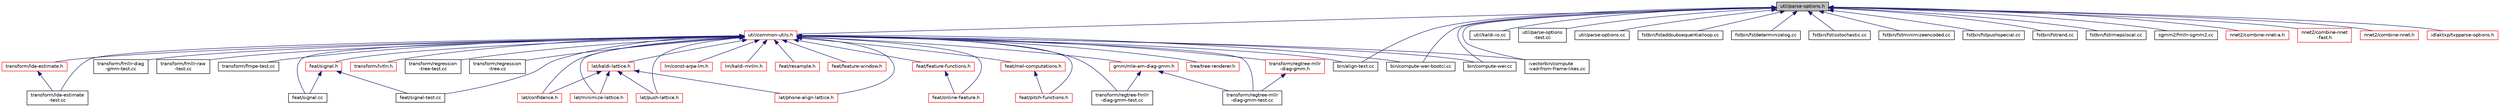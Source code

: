 digraph "util/parse-options.h"
{
  edge [fontname="Helvetica",fontsize="10",labelfontname="Helvetica",labelfontsize="10"];
  node [fontname="Helvetica",fontsize="10",shape=record];
  Node27 [label="util/parse-options.h",height=0.2,width=0.4,color="black", fillcolor="grey75", style="filled", fontcolor="black"];
  Node27 -> Node28 [dir="back",color="midnightblue",fontsize="10",style="solid",fontname="Helvetica"];
  Node28 [label="util/common-utils.h",height=0.2,width=0.4,color="red", fillcolor="white", style="filled",URL="$common-utils_8h.html"];
  Node28 -> Node29 [dir="back",color="midnightblue",fontsize="10",style="solid",fontname="Helvetica"];
  Node29 [label="feat/resample.h",height=0.2,width=0.4,color="red", fillcolor="white", style="filled",URL="$resample_8h.html",tooltip="] "];
  Node28 -> Node60 [dir="back",color="midnightblue",fontsize="10",style="solid",fontname="Helvetica"];
  Node60 [label="feat/feature-window.h",height=0.2,width=0.4,color="red", fillcolor="white", style="filled",URL="$feature-window_8h.html"];
  Node28 -> Node70 [dir="back",color="midnightblue",fontsize="10",style="solid",fontname="Helvetica"];
  Node70 [label="feat/feature-functions.h",height=0.2,width=0.4,color="red", fillcolor="white", style="filled",URL="$feature-functions_8h.html"];
  Node70 -> Node35 [dir="back",color="midnightblue",fontsize="10",style="solid",fontname="Helvetica"];
  Node35 [label="feat/online-feature.h",height=0.2,width=0.4,color="red", fillcolor="white", style="filled",URL="$online-feature_8h.html"];
  Node28 -> Node81 [dir="back",color="midnightblue",fontsize="10",style="solid",fontname="Helvetica"];
  Node81 [label="feat/mel-computations.h",height=0.2,width=0.4,color="red", fillcolor="white", style="filled",URL="$mel-computations_8h.html"];
  Node81 -> Node82 [dir="back",color="midnightblue",fontsize="10",style="solid",fontname="Helvetica"];
  Node82 [label="feat/pitch-functions.h",height=0.2,width=0.4,color="red", fillcolor="white", style="filled",URL="$pitch-functions_8h.html"];
  Node28 -> Node35 [dir="back",color="midnightblue",fontsize="10",style="solid",fontname="Helvetica"];
  Node28 -> Node82 [dir="back",color="midnightblue",fontsize="10",style="solid",fontname="Helvetica"];
  Node28 -> Node86 [dir="back",color="midnightblue",fontsize="10",style="solid",fontname="Helvetica"];
  Node86 [label="feat/signal-test.cc",height=0.2,width=0.4,color="black", fillcolor="white", style="filled",URL="$signal-test_8cc.html"];
  Node28 -> Node87 [dir="back",color="midnightblue",fontsize="10",style="solid",fontname="Helvetica"];
  Node87 [label="feat/signal.h",height=0.2,width=0.4,color="red", fillcolor="white", style="filled",URL="$signal_8h.html"];
  Node87 -> Node86 [dir="back",color="midnightblue",fontsize="10",style="solid",fontname="Helvetica"];
  Node87 -> Node88 [dir="back",color="midnightblue",fontsize="10",style="solid",fontname="Helvetica"];
  Node88 [label="feat/signal.cc",height=0.2,width=0.4,color="black", fillcolor="white", style="filled",URL="$signal_8cc.html"];
  Node28 -> Node88 [dir="back",color="midnightblue",fontsize="10",style="solid",fontname="Helvetica"];
  Node28 -> Node91 [dir="back",color="midnightblue",fontsize="10",style="solid",fontname="Helvetica"];
  Node91 [label="tree/tree-renderer.h",height=0.2,width=0.4,color="red", fillcolor="white", style="filled",URL="$tree-renderer_8h.html"];
  Node28 -> Node94 [dir="back",color="midnightblue",fontsize="10",style="solid",fontname="Helvetica"];
  Node94 [label="transform/regtree-mllr\l-diag-gmm.h",height=0.2,width=0.4,color="red", fillcolor="white", style="filled",URL="$regtree-mllr-diag-gmm_8h.html"];
  Node94 -> Node110 [dir="back",color="midnightblue",fontsize="10",style="solid",fontname="Helvetica"];
  Node110 [label="transform/regtree-mllr\l-diag-gmm-test.cc",height=0.2,width=0.4,color="black", fillcolor="white", style="filled",URL="$regtree-mllr-diag-gmm-test_8cc.html"];
  Node28 -> Node113 [dir="back",color="midnightblue",fontsize="10",style="solid",fontname="Helvetica"];
  Node113 [label="gmm/mle-am-diag-gmm.h",height=0.2,width=0.4,color="red", fillcolor="white", style="filled",URL="$mle-am-diag-gmm_8h.html"];
  Node113 -> Node142 [dir="back",color="midnightblue",fontsize="10",style="solid",fontname="Helvetica"];
  Node142 [label="transform/regtree-fmllr\l-diag-gmm-test.cc",height=0.2,width=0.4,color="black", fillcolor="white", style="filled",URL="$regtree-fmllr-diag-gmm-test_8cc.html"];
  Node113 -> Node110 [dir="back",color="midnightblue",fontsize="10",style="solid",fontname="Helvetica"];
  Node28 -> Node156 [dir="back",color="midnightblue",fontsize="10",style="solid",fontname="Helvetica"];
  Node156 [label="transform/fmllr-diag\l-gmm-test.cc",height=0.2,width=0.4,color="black", fillcolor="white", style="filled",URL="$fmllr-diag-gmm-test_8cc.html"];
  Node28 -> Node157 [dir="back",color="midnightblue",fontsize="10",style="solid",fontname="Helvetica"];
  Node157 [label="transform/fmllr-raw\l-test.cc",height=0.2,width=0.4,color="black", fillcolor="white", style="filled",URL="$fmllr-raw-test_8cc.html"];
  Node28 -> Node134 [dir="back",color="midnightblue",fontsize="10",style="solid",fontname="Helvetica"];
  Node134 [label="transform/fmpe-test.cc",height=0.2,width=0.4,color="black", fillcolor="white", style="filled",URL="$fmpe-test_8cc.html"];
  Node28 -> Node158 [dir="back",color="midnightblue",fontsize="10",style="solid",fontname="Helvetica"];
  Node158 [label="transform/lda-estimate.h",height=0.2,width=0.4,color="red", fillcolor="white", style="filled",URL="$lda-estimate_8h.html"];
  Node158 -> Node159 [dir="back",color="midnightblue",fontsize="10",style="solid",fontname="Helvetica"];
  Node159 [label="transform/lda-estimate\l-test.cc",height=0.2,width=0.4,color="black", fillcolor="white", style="filled",URL="$lda-estimate-test_8cc.html"];
  Node28 -> Node159 [dir="back",color="midnightblue",fontsize="10",style="solid",fontname="Helvetica"];
  Node28 -> Node169 [dir="back",color="midnightblue",fontsize="10",style="solid",fontname="Helvetica"];
  Node169 [label="transform/lvtln.h",height=0.2,width=0.4,color="red", fillcolor="white", style="filled",URL="$lvtln_8h.html"];
  Node28 -> Node175 [dir="back",color="midnightblue",fontsize="10",style="solid",fontname="Helvetica"];
  Node175 [label="transform/regression\l-tree-test.cc",height=0.2,width=0.4,color="black", fillcolor="white", style="filled",URL="$regression-tree-test_8cc.html"];
  Node28 -> Node176 [dir="back",color="midnightblue",fontsize="10",style="solid",fontname="Helvetica"];
  Node176 [label="transform/regression\l-tree.cc",height=0.2,width=0.4,color="black", fillcolor="white", style="filled",URL="$regression-tree_8cc.html"];
  Node28 -> Node142 [dir="back",color="midnightblue",fontsize="10",style="solid",fontname="Helvetica"];
  Node28 -> Node110 [dir="back",color="midnightblue",fontsize="10",style="solid",fontname="Helvetica"];
  Node28 -> Node177 [dir="back",color="midnightblue",fontsize="10",style="solid",fontname="Helvetica"];
  Node177 [label="lat/kaldi-lattice.h",height=0.2,width=0.4,color="red", fillcolor="white", style="filled",URL="$kaldi-lattice_8h.html"];
  Node177 -> Node307 [dir="back",color="midnightblue",fontsize="10",style="solid",fontname="Helvetica"];
  Node307 [label="lat/confidence.h",height=0.2,width=0.4,color="red", fillcolor="white", style="filled",URL="$confidence_8h.html"];
  Node177 -> Node308 [dir="back",color="midnightblue",fontsize="10",style="solid",fontname="Helvetica"];
  Node308 [label="lat/minimize-lattice.h",height=0.2,width=0.4,color="red", fillcolor="white", style="filled",URL="$minimize-lattice_8h.html"];
  Node177 -> Node312 [dir="back",color="midnightblue",fontsize="10",style="solid",fontname="Helvetica"];
  Node312 [label="lat/push-lattice.h",height=0.2,width=0.4,color="red", fillcolor="white", style="filled",URL="$push-lattice_8h.html"];
  Node177 -> Node318 [dir="back",color="midnightblue",fontsize="10",style="solid",fontname="Helvetica"];
  Node318 [label="lat/phone-align-lattice.h",height=0.2,width=0.4,color="red", fillcolor="white", style="filled",URL="$phone-align-lattice_8h.html"];
  Node28 -> Node409 [dir="back",color="midnightblue",fontsize="10",style="solid",fontname="Helvetica"];
  Node409 [label="lm/const-arpa-lm.h",height=0.2,width=0.4,color="red", fillcolor="white", style="filled",URL="$const-arpa-lm_8h.html"];
  Node28 -> Node411 [dir="back",color="midnightblue",fontsize="10",style="solid",fontname="Helvetica"];
  Node411 [label="lm/kaldi-rnnlm.h",height=0.2,width=0.4,color="red", fillcolor="white", style="filled",URL="$kaldi-rnnlm_8h.html"];
  Node28 -> Node307 [dir="back",color="midnightblue",fontsize="10",style="solid",fontname="Helvetica"];
  Node28 -> Node308 [dir="back",color="midnightblue",fontsize="10",style="solid",fontname="Helvetica"];
  Node28 -> Node312 [dir="back",color="midnightblue",fontsize="10",style="solid",fontname="Helvetica"];
  Node28 -> Node318 [dir="back",color="midnightblue",fontsize="10",style="solid",fontname="Helvetica"];
  Node28 -> Node435 [dir="back",color="midnightblue",fontsize="10",style="solid",fontname="Helvetica"];
  Node435 [label="bin/align-text.cc",height=0.2,width=0.4,color="black", fillcolor="white", style="filled",URL="$align-text_8cc.html"];
  Node28 -> Node444 [dir="back",color="midnightblue",fontsize="10",style="solid",fontname="Helvetica"];
  Node444 [label="bin/compute-wer-bootci.cc",height=0.2,width=0.4,color="black", fillcolor="white", style="filled",URL="$compute-wer-bootci_8cc.html"];
  Node28 -> Node445 [dir="back",color="midnightblue",fontsize="10",style="solid",fontname="Helvetica"];
  Node445 [label="bin/compute-wer.cc",height=0.2,width=0.4,color="black", fillcolor="white", style="filled",URL="$compute-wer_8cc.html"];
  Node28 -> Node756 [dir="back",color="midnightblue",fontsize="10",style="solid",fontname="Helvetica"];
  Node756 [label="ivectorbin/compute\l-vad-from-frame-likes.cc",height=0.2,width=0.4,color="black", fillcolor="white", style="filled",URL="$compute-vad-from-frame-likes_8cc.html"];
  Node27 -> Node807 [dir="back",color="midnightblue",fontsize="10",style="solid",fontname="Helvetica"];
  Node807 [label="util/kaldi-io.cc",height=0.2,width=0.4,color="black", fillcolor="white", style="filled",URL="$kaldi-io_8cc.html"];
  Node27 -> Node808 [dir="back",color="midnightblue",fontsize="10",style="solid",fontname="Helvetica"];
  Node808 [label="util/parse-options\l-test.cc",height=0.2,width=0.4,color="black", fillcolor="white", style="filled",URL="$parse-options-test_8cc.html"];
  Node27 -> Node809 [dir="back",color="midnightblue",fontsize="10",style="solid",fontname="Helvetica"];
  Node809 [label="util/parse-options.cc",height=0.2,width=0.4,color="black", fillcolor="white", style="filled",URL="$parse-options_8cc.html"];
  Node27 -> Node435 [dir="back",color="midnightblue",fontsize="10",style="solid",fontname="Helvetica"];
  Node27 -> Node444 [dir="back",color="midnightblue",fontsize="10",style="solid",fontname="Helvetica"];
  Node27 -> Node445 [dir="back",color="midnightblue",fontsize="10",style="solid",fontname="Helvetica"];
  Node27 -> Node810 [dir="back",color="midnightblue",fontsize="10",style="solid",fontname="Helvetica"];
  Node810 [label="fstbin/fstaddsubsequentialloop.cc",height=0.2,width=0.4,color="black", fillcolor="white", style="filled",URL="$fstaddsubsequentialloop_8cc.html"];
  Node27 -> Node811 [dir="back",color="midnightblue",fontsize="10",style="solid",fontname="Helvetica"];
  Node811 [label="fstbin/fstdeterminizelog.cc",height=0.2,width=0.4,color="black", fillcolor="white", style="filled",URL="$fstdeterminizelog_8cc.html"];
  Node27 -> Node812 [dir="back",color="midnightblue",fontsize="10",style="solid",fontname="Helvetica"];
  Node812 [label="fstbin/fstisstochastic.cc",height=0.2,width=0.4,color="black", fillcolor="white", style="filled",URL="$fstisstochastic_8cc.html"];
  Node27 -> Node813 [dir="back",color="midnightblue",fontsize="10",style="solid",fontname="Helvetica"];
  Node813 [label="fstbin/fstminimizeencoded.cc",height=0.2,width=0.4,color="black", fillcolor="white", style="filled",URL="$fstminimizeencoded_8cc.html"];
  Node27 -> Node814 [dir="back",color="midnightblue",fontsize="10",style="solid",fontname="Helvetica"];
  Node814 [label="fstbin/fstpushspecial.cc",height=0.2,width=0.4,color="black", fillcolor="white", style="filled",URL="$fstpushspecial_8cc.html"];
  Node27 -> Node815 [dir="back",color="midnightblue",fontsize="10",style="solid",fontname="Helvetica"];
  Node815 [label="fstbin/fstrand.cc",height=0.2,width=0.4,color="black", fillcolor="white", style="filled",URL="$fstrand_8cc.html"];
  Node27 -> Node816 [dir="back",color="midnightblue",fontsize="10",style="solid",fontname="Helvetica"];
  Node816 [label="fstbin/fstrmepslocal.cc",height=0.2,width=0.4,color="black", fillcolor="white", style="filled",URL="$fstrmepslocal_8cc.html"];
  Node27 -> Node817 [dir="back",color="midnightblue",fontsize="10",style="solid",fontname="Helvetica"];
  Node817 [label="sgmm2/fmllr-sgmm2.cc",height=0.2,width=0.4,color="black", fillcolor="white", style="filled",URL="$fmllr-sgmm2_8cc.html"];
  Node27 -> Node345 [dir="back",color="midnightblue",fontsize="10",style="solid",fontname="Helvetica"];
  Node345 [label="nnet2/combine-nnet-a.h",height=0.2,width=0.4,color="red", fillcolor="white", style="filled",URL="$combine-nnet-a_8h.html"];
  Node27 -> Node348 [dir="back",color="midnightblue",fontsize="10",style="solid",fontname="Helvetica"];
  Node348 [label="nnet2/combine-nnet\l-fast.h",height=0.2,width=0.4,color="red", fillcolor="white", style="filled",URL="$combine-nnet-fast_8h.html"];
  Node27 -> Node354 [dir="back",color="midnightblue",fontsize="10",style="solid",fontname="Helvetica"];
  Node354 [label="nnet2/combine-nnet.h",height=0.2,width=0.4,color="red", fillcolor="white", style="filled",URL="$combine-nnet_8h.html"];
  Node27 -> Node756 [dir="back",color="midnightblue",fontsize="10",style="solid",fontname="Helvetica"];
  Node27 -> Node818 [dir="back",color="midnightblue",fontsize="10",style="solid",fontname="Helvetica"];
  Node818 [label="idlaktxp/txpparse-options.h",height=0.2,width=0.4,color="red", fillcolor="white", style="filled",URL="$txpparse-options_8h.html"];
}
